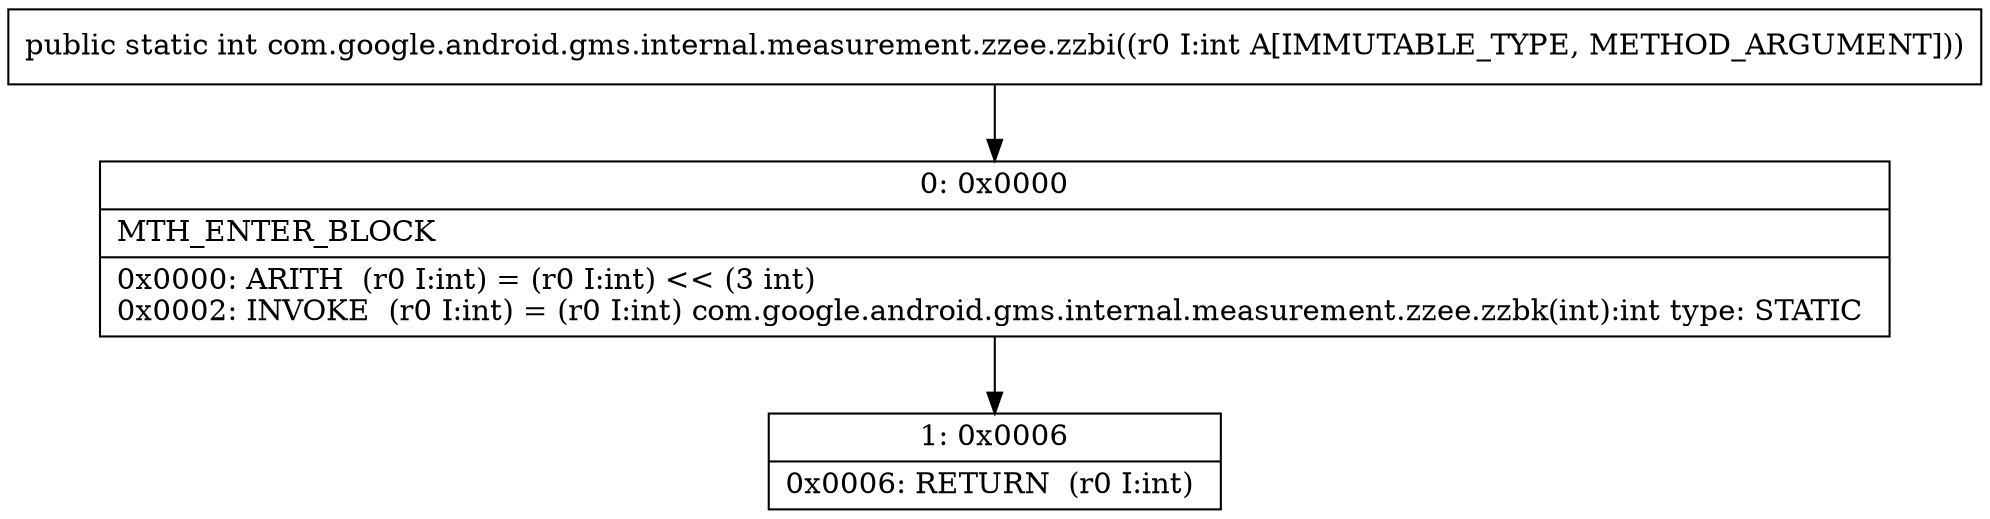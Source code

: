digraph "CFG forcom.google.android.gms.internal.measurement.zzee.zzbi(I)I" {
Node_0 [shape=record,label="{0\:\ 0x0000|MTH_ENTER_BLOCK\l|0x0000: ARITH  (r0 I:int) = (r0 I:int) \<\< (3 int) \l0x0002: INVOKE  (r0 I:int) = (r0 I:int) com.google.android.gms.internal.measurement.zzee.zzbk(int):int type: STATIC \l}"];
Node_1 [shape=record,label="{1\:\ 0x0006|0x0006: RETURN  (r0 I:int) \l}"];
MethodNode[shape=record,label="{public static int com.google.android.gms.internal.measurement.zzee.zzbi((r0 I:int A[IMMUTABLE_TYPE, METHOD_ARGUMENT])) }"];
MethodNode -> Node_0;
Node_0 -> Node_1;
}

